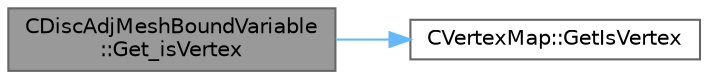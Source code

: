 digraph "CDiscAdjMeshBoundVariable::Get_isVertex"
{
 // LATEX_PDF_SIZE
  bgcolor="transparent";
  edge [fontname=Helvetica,fontsize=10,labelfontname=Helvetica,labelfontsize=10];
  node [fontname=Helvetica,fontsize=10,shape=box,height=0.2,width=0.4];
  rankdir="LR";
  Node1 [id="Node000001",label="CDiscAdjMeshBoundVariable\l::Get_isVertex",height=0.2,width=0.4,color="gray40", fillcolor="grey60", style="filled", fontcolor="black",tooltip="Get whether a node is on the boundary."];
  Node1 -> Node2 [id="edge1_Node000001_Node000002",color="steelblue1",style="solid",tooltip=" "];
  Node2 [id="Node000002",label="CVertexMap::GetIsVertex",height=0.2,width=0.4,color="grey40", fillcolor="white", style="filled",URL="$classCVertexMap.html#a6f9fcc87ce7ad5cdbad4728e1c39b045",tooltip="Get wheter a point is marked as vertex."];
}
